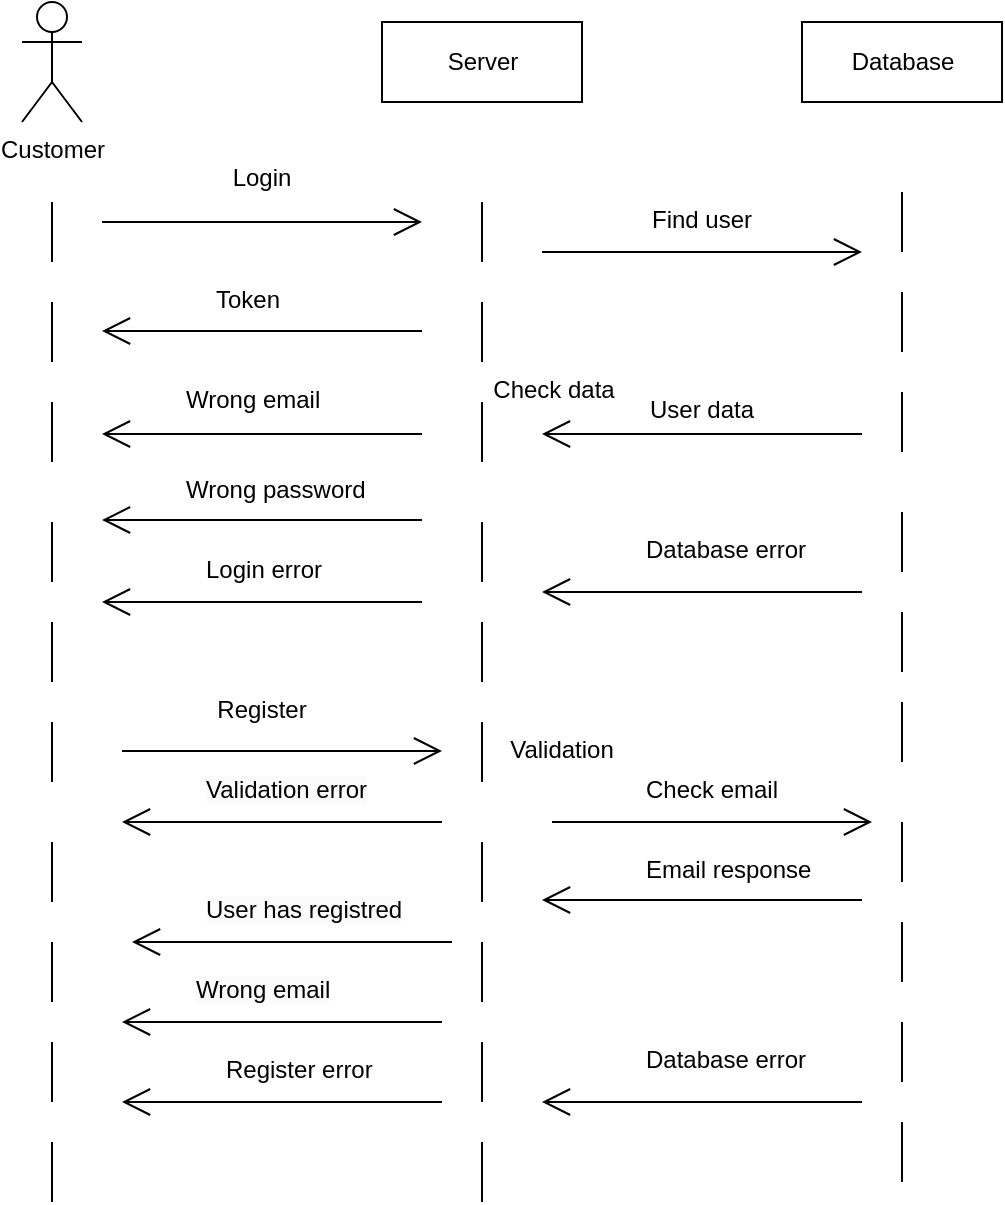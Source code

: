 <mxfile version="20.8.20" type="device"><diagram name="Страница 1" id="WZVLv6Zovi1Ag5fTX--n"><mxGraphModel dx="1050" dy="573" grid="1" gridSize="10" guides="1" tooltips="1" connect="1" arrows="1" fold="1" page="1" pageScale="1" pageWidth="827" pageHeight="1169" math="0" shadow="0"><root><mxCell id="0"/><mxCell id="1" parent="0"/><mxCell id="y9LnyrPWMaqOREqAxr18-1" value="Customer&lt;br&gt;" style="shape=umlActor;verticalLabelPosition=bottom;verticalAlign=top;html=1;outlineConnect=0;" vertex="1" parent="1"><mxGeometry x="90" y="60" width="30" height="60" as="geometry"/></mxCell><mxCell id="y9LnyrPWMaqOREqAxr18-4" value="Server" style="html=1;" vertex="1" parent="1"><mxGeometry x="270" y="70" width="100" height="40" as="geometry"/></mxCell><mxCell id="y9LnyrPWMaqOREqAxr18-6" value="" style="line;strokeWidth=1;fillColor=none;align=left;verticalAlign=middle;spacingTop=-1;spacingLeft=3;spacingRight=3;rotatable=0;labelPosition=right;points=[];portConstraint=eastwest;strokeColor=inherit;direction=south;" vertex="1" parent="1"><mxGeometry x="101" y="160" width="8" height="30" as="geometry"/></mxCell><mxCell id="y9LnyrPWMaqOREqAxr18-7" value="" style="line;strokeWidth=1;fillColor=none;align=left;verticalAlign=middle;spacingTop=-1;spacingLeft=3;spacingRight=3;rotatable=0;labelPosition=right;points=[];portConstraint=eastwest;strokeColor=inherit;direction=south;" vertex="1" parent="1"><mxGeometry x="101" y="210" width="8" height="30" as="geometry"/></mxCell><mxCell id="y9LnyrPWMaqOREqAxr18-8" value="" style="line;strokeWidth=1;fillColor=none;align=left;verticalAlign=middle;spacingTop=-1;spacingLeft=3;spacingRight=3;rotatable=0;labelPosition=right;points=[];portConstraint=eastwest;strokeColor=inherit;direction=south;" vertex="1" parent="1"><mxGeometry x="101" y="260" width="8" height="30" as="geometry"/></mxCell><mxCell id="y9LnyrPWMaqOREqAxr18-9" value="" style="line;strokeWidth=1;fillColor=none;align=left;verticalAlign=middle;spacingTop=-1;spacingLeft=3;spacingRight=3;rotatable=0;labelPosition=right;points=[];portConstraint=eastwest;strokeColor=inherit;direction=south;" vertex="1" parent="1"><mxGeometry x="101" y="320" width="8" height="30" as="geometry"/></mxCell><mxCell id="y9LnyrPWMaqOREqAxr18-10" value="" style="line;strokeWidth=1;fillColor=none;align=left;verticalAlign=middle;spacingTop=-1;spacingLeft=3;spacingRight=3;rotatable=0;labelPosition=right;points=[];portConstraint=eastwest;strokeColor=inherit;direction=south;" vertex="1" parent="1"><mxGeometry x="101" y="370" width="8" height="30" as="geometry"/></mxCell><mxCell id="y9LnyrPWMaqOREqAxr18-11" value="" style="line;strokeWidth=1;fillColor=none;align=left;verticalAlign=middle;spacingTop=-1;spacingLeft=3;spacingRight=3;rotatable=0;labelPosition=right;points=[];portConstraint=eastwest;strokeColor=inherit;direction=south;" vertex="1" parent="1"><mxGeometry x="316" y="160" width="8" height="30" as="geometry"/></mxCell><mxCell id="y9LnyrPWMaqOREqAxr18-12" value="" style="line;strokeWidth=1;fillColor=none;align=left;verticalAlign=middle;spacingTop=-1;spacingLeft=3;spacingRight=3;rotatable=0;labelPosition=right;points=[];portConstraint=eastwest;strokeColor=inherit;direction=south;" vertex="1" parent="1"><mxGeometry x="316" y="210" width="8" height="30" as="geometry"/></mxCell><mxCell id="y9LnyrPWMaqOREqAxr18-13" value="" style="line;strokeWidth=1;fillColor=none;align=left;verticalAlign=middle;spacingTop=-1;spacingLeft=3;spacingRight=3;rotatable=0;labelPosition=right;points=[];portConstraint=eastwest;strokeColor=inherit;direction=south;" vertex="1" parent="1"><mxGeometry x="316" y="260" width="8" height="30" as="geometry"/></mxCell><mxCell id="y9LnyrPWMaqOREqAxr18-14" value="" style="line;strokeWidth=1;fillColor=none;align=left;verticalAlign=middle;spacingTop=-1;spacingLeft=3;spacingRight=3;rotatable=0;labelPosition=right;points=[];portConstraint=eastwest;strokeColor=inherit;direction=south;" vertex="1" parent="1"><mxGeometry x="316" y="320" width="8" height="30" as="geometry"/></mxCell><mxCell id="y9LnyrPWMaqOREqAxr18-15" value="" style="line;strokeWidth=1;fillColor=none;align=left;verticalAlign=middle;spacingTop=-1;spacingLeft=3;spacingRight=3;rotatable=0;labelPosition=right;points=[];portConstraint=eastwest;strokeColor=inherit;direction=south;" vertex="1" parent="1"><mxGeometry x="316" y="370" width="8" height="30" as="geometry"/></mxCell><mxCell id="y9LnyrPWMaqOREqAxr18-19" value="" style="endArrow=open;endFill=1;endSize=12;html=1;rounded=0;" edge="1" parent="1"><mxGeometry width="160" relative="1" as="geometry"><mxPoint x="130" y="170" as="sourcePoint"/><mxPoint x="290" y="170" as="targetPoint"/></mxGeometry></mxCell><mxCell id="y9LnyrPWMaqOREqAxr18-22" value="Login" style="text;align=center;fontStyle=0;verticalAlign=middle;spacingLeft=3;spacingRight=3;strokeColor=none;rotatable=0;points=[[0,0.5],[1,0.5]];portConstraint=eastwest;" vertex="1" parent="1"><mxGeometry x="170" y="134" width="80" height="26" as="geometry"/></mxCell><mxCell id="y9LnyrPWMaqOREqAxr18-23" value="Database" style="html=1;" vertex="1" parent="1"><mxGeometry x="480" y="70" width="100" height="40" as="geometry"/></mxCell><mxCell id="y9LnyrPWMaqOREqAxr18-24" value="" style="line;strokeWidth=1;fillColor=none;align=left;verticalAlign=middle;spacingTop=-1;spacingLeft=3;spacingRight=3;rotatable=0;labelPosition=right;points=[];portConstraint=eastwest;strokeColor=inherit;direction=south;" vertex="1" parent="1"><mxGeometry x="526" y="155" width="8" height="30" as="geometry"/></mxCell><mxCell id="y9LnyrPWMaqOREqAxr18-25" value="" style="line;strokeWidth=1;fillColor=none;align=left;verticalAlign=middle;spacingTop=-1;spacingLeft=3;spacingRight=3;rotatable=0;labelPosition=right;points=[];portConstraint=eastwest;strokeColor=inherit;direction=south;" vertex="1" parent="1"><mxGeometry x="526" y="205" width="8" height="30" as="geometry"/></mxCell><mxCell id="y9LnyrPWMaqOREqAxr18-26" value="" style="line;strokeWidth=1;fillColor=none;align=left;verticalAlign=middle;spacingTop=-1;spacingLeft=3;spacingRight=3;rotatable=0;labelPosition=right;points=[];portConstraint=eastwest;strokeColor=inherit;direction=south;" vertex="1" parent="1"><mxGeometry x="526" y="255" width="8" height="30" as="geometry"/></mxCell><mxCell id="y9LnyrPWMaqOREqAxr18-27" value="" style="line;strokeWidth=1;fillColor=none;align=left;verticalAlign=middle;spacingTop=-1;spacingLeft=3;spacingRight=3;rotatable=0;labelPosition=right;points=[];portConstraint=eastwest;strokeColor=inherit;direction=south;" vertex="1" parent="1"><mxGeometry x="526" y="315" width="8" height="30" as="geometry"/></mxCell><mxCell id="y9LnyrPWMaqOREqAxr18-28" value="" style="line;strokeWidth=1;fillColor=none;align=left;verticalAlign=middle;spacingTop=-1;spacingLeft=3;spacingRight=3;rotatable=0;labelPosition=right;points=[];portConstraint=eastwest;strokeColor=inherit;direction=south;" vertex="1" parent="1"><mxGeometry x="526" y="365" width="8" height="30" as="geometry"/></mxCell><mxCell id="y9LnyrPWMaqOREqAxr18-29" value="" style="endArrow=open;endFill=1;endSize=12;html=1;rounded=0;" edge="1" parent="1"><mxGeometry width="160" relative="1" as="geometry"><mxPoint x="350" y="185" as="sourcePoint"/><mxPoint x="510" y="185" as="targetPoint"/></mxGeometry></mxCell><mxCell id="y9LnyrPWMaqOREqAxr18-30" value="Find user" style="text;align=center;fontStyle=0;verticalAlign=middle;spacingLeft=3;spacingRight=3;strokeColor=none;rotatable=0;points=[[0,0.5],[1,0.5]];portConstraint=eastwest;" vertex="1" parent="1"><mxGeometry x="390" y="155" width="80" height="26" as="geometry"/></mxCell><mxCell id="y9LnyrPWMaqOREqAxr18-31" value="" style="endArrow=open;endFill=1;endSize=12;html=1;rounded=0;" edge="1" parent="1"><mxGeometry width="160" relative="1" as="geometry"><mxPoint x="510" y="276" as="sourcePoint"/><mxPoint x="350" y="276" as="targetPoint"/></mxGeometry></mxCell><mxCell id="y9LnyrPWMaqOREqAxr18-32" value="User data" style="text;align=center;fontStyle=0;verticalAlign=middle;spacingLeft=3;spacingRight=3;strokeColor=none;rotatable=0;points=[[0,0.5],[1,0.5]];portConstraint=eastwest;" vertex="1" parent="1"><mxGeometry x="390" y="250" width="80" height="26" as="geometry"/></mxCell><mxCell id="y9LnyrPWMaqOREqAxr18-33" value="" style="endArrow=open;endFill=1;endSize=12;html=1;rounded=0;" edge="1" parent="1"><mxGeometry width="160" relative="1" as="geometry"><mxPoint x="290" y="224.5" as="sourcePoint"/><mxPoint x="130" y="224.5" as="targetPoint"/></mxGeometry></mxCell><mxCell id="y9LnyrPWMaqOREqAxr18-34" value="&lt;div style=&quot;text-align: center;&quot;&gt;&lt;span style=&quot;background-color: initial;&quot;&gt;Token&lt;/span&gt;&lt;/div&gt;" style="text;whiteSpace=wrap;html=1;" vertex="1" parent="1"><mxGeometry x="185" y="195" width="90" height="40" as="geometry"/></mxCell><mxCell id="y9LnyrPWMaqOREqAxr18-35" value="" style="endArrow=open;endFill=1;endSize=12;html=1;rounded=0;" edge="1" parent="1"><mxGeometry width="160" relative="1" as="geometry"><mxPoint x="290" y="276" as="sourcePoint"/><mxPoint x="130" y="276" as="targetPoint"/></mxGeometry></mxCell><mxCell id="y9LnyrPWMaqOREqAxr18-36" value="&lt;div style=&quot;text-align: center;&quot;&gt;Wrong email&lt;/div&gt;" style="text;whiteSpace=wrap;html=1;" vertex="1" parent="1"><mxGeometry x="170" y="245" width="90" height="40" as="geometry"/></mxCell><mxCell id="y9LnyrPWMaqOREqAxr18-38" value="" style="endArrow=open;endFill=1;endSize=12;html=1;rounded=0;" edge="1" parent="1"><mxGeometry width="160" relative="1" as="geometry"><mxPoint x="290" y="319" as="sourcePoint"/><mxPoint x="130" y="319" as="targetPoint"/></mxGeometry></mxCell><mxCell id="y9LnyrPWMaqOREqAxr18-39" value="&lt;div style=&quot;text-align: center;&quot;&gt;Wrong password&lt;/div&gt;" style="text;whiteSpace=wrap;html=1;" vertex="1" parent="1"><mxGeometry x="170" y="290" width="100" height="40" as="geometry"/></mxCell><mxCell id="y9LnyrPWMaqOREqAxr18-40" value="" style="endArrow=open;endFill=1;endSize=12;html=1;rounded=0;" edge="1" parent="1"><mxGeometry width="160" relative="1" as="geometry"><mxPoint x="290" y="360" as="sourcePoint"/><mxPoint x="130" y="360" as="targetPoint"/></mxGeometry></mxCell><mxCell id="y9LnyrPWMaqOREqAxr18-41" value="&lt;div style=&quot;text-align: center;&quot;&gt;Login error&lt;/div&gt;" style="text;whiteSpace=wrap;html=1;" vertex="1" parent="1"><mxGeometry x="180" y="330" width="100" height="40" as="geometry"/></mxCell><mxCell id="y9LnyrPWMaqOREqAxr18-42" value="Check data" style="text;align=center;fontStyle=0;verticalAlign=middle;spacingLeft=3;spacingRight=3;strokeColor=none;rotatable=0;points=[[0,0.5],[1,0.5]];portConstraint=eastwest;" vertex="1" parent="1"><mxGeometry x="316" y="240" width="80" height="26" as="geometry"/></mxCell><mxCell id="y9LnyrPWMaqOREqAxr18-43" value="" style="endArrow=open;endFill=1;endSize=12;html=1;rounded=0;" edge="1" parent="1"><mxGeometry width="160" relative="1" as="geometry"><mxPoint x="510" y="355" as="sourcePoint"/><mxPoint x="350" y="355" as="targetPoint"/></mxGeometry></mxCell><mxCell id="y9LnyrPWMaqOREqAxr18-44" value="&lt;div style=&quot;text-align: center;&quot;&gt;Database error&lt;/div&gt;" style="text;whiteSpace=wrap;html=1;" vertex="1" parent="1"><mxGeometry x="400" y="320" width="100" height="40" as="geometry"/></mxCell><mxCell id="y9LnyrPWMaqOREqAxr18-47" value="" style="line;strokeWidth=1;fillColor=none;align=left;verticalAlign=middle;spacingTop=-1;spacingLeft=3;spacingRight=3;rotatable=0;labelPosition=right;points=[];portConstraint=eastwest;strokeColor=inherit;direction=south;" vertex="1" parent="1"><mxGeometry x="101" y="420" width="8" height="30" as="geometry"/></mxCell><mxCell id="y9LnyrPWMaqOREqAxr18-48" value="" style="line;strokeWidth=1;fillColor=none;align=left;verticalAlign=middle;spacingTop=-1;spacingLeft=3;spacingRight=3;rotatable=0;labelPosition=right;points=[];portConstraint=eastwest;strokeColor=inherit;direction=south;" vertex="1" parent="1"><mxGeometry x="101" y="480" width="8" height="30" as="geometry"/></mxCell><mxCell id="y9LnyrPWMaqOREqAxr18-49" value="" style="line;strokeWidth=1;fillColor=none;align=left;verticalAlign=middle;spacingTop=-1;spacingLeft=3;spacingRight=3;rotatable=0;labelPosition=right;points=[];portConstraint=eastwest;strokeColor=inherit;direction=south;" vertex="1" parent="1"><mxGeometry x="101" y="530" width="8" height="30" as="geometry"/></mxCell><mxCell id="y9LnyrPWMaqOREqAxr18-50" value="" style="line;strokeWidth=1;fillColor=none;align=left;verticalAlign=middle;spacingTop=-1;spacingLeft=3;spacingRight=3;rotatable=0;labelPosition=right;points=[];portConstraint=eastwest;strokeColor=inherit;direction=south;" vertex="1" parent="1"><mxGeometry x="316" y="420" width="8" height="30" as="geometry"/></mxCell><mxCell id="y9LnyrPWMaqOREqAxr18-51" value="" style="line;strokeWidth=1;fillColor=none;align=left;verticalAlign=middle;spacingTop=-1;spacingLeft=3;spacingRight=3;rotatable=0;labelPosition=right;points=[];portConstraint=eastwest;strokeColor=inherit;direction=south;" vertex="1" parent="1"><mxGeometry x="316" y="480" width="8" height="30" as="geometry"/></mxCell><mxCell id="y9LnyrPWMaqOREqAxr18-52" value="" style="line;strokeWidth=1;fillColor=none;align=left;verticalAlign=middle;spacingTop=-1;spacingLeft=3;spacingRight=3;rotatable=0;labelPosition=right;points=[];portConstraint=eastwest;strokeColor=inherit;direction=south;" vertex="1" parent="1"><mxGeometry x="316" y="530" width="8" height="30" as="geometry"/></mxCell><mxCell id="y9LnyrPWMaqOREqAxr18-53" value="" style="line;strokeWidth=1;fillColor=none;align=left;verticalAlign=middle;spacingTop=-1;spacingLeft=3;spacingRight=3;rotatable=0;labelPosition=right;points=[];portConstraint=eastwest;strokeColor=inherit;direction=south;" vertex="1" parent="1"><mxGeometry x="526" y="410" width="8" height="30" as="geometry"/></mxCell><mxCell id="y9LnyrPWMaqOREqAxr18-54" value="" style="line;strokeWidth=1;fillColor=none;align=left;verticalAlign=middle;spacingTop=-1;spacingLeft=3;spacingRight=3;rotatable=0;labelPosition=right;points=[];portConstraint=eastwest;strokeColor=inherit;direction=south;" vertex="1" parent="1"><mxGeometry x="526" y="470" width="8" height="30" as="geometry"/></mxCell><mxCell id="y9LnyrPWMaqOREqAxr18-55" value="" style="line;strokeWidth=1;fillColor=none;align=left;verticalAlign=middle;spacingTop=-1;spacingLeft=3;spacingRight=3;rotatable=0;labelPosition=right;points=[];portConstraint=eastwest;strokeColor=inherit;direction=south;" vertex="1" parent="1"><mxGeometry x="526" y="520" width="8" height="30" as="geometry"/></mxCell><mxCell id="y9LnyrPWMaqOREqAxr18-56" value="" style="endArrow=open;endFill=1;endSize=12;html=1;rounded=0;" edge="1" parent="1"><mxGeometry width="160" relative="1" as="geometry"><mxPoint x="140" y="434.5" as="sourcePoint"/><mxPoint x="300" y="434.5" as="targetPoint"/></mxGeometry></mxCell><mxCell id="y9LnyrPWMaqOREqAxr18-57" value="Register" style="text;align=center;fontStyle=0;verticalAlign=middle;spacingLeft=3;spacingRight=3;strokeColor=none;rotatable=0;points=[[0,0.5],[1,0.5]];portConstraint=eastwest;" vertex="1" parent="1"><mxGeometry x="170" y="400" width="80" height="26" as="geometry"/></mxCell><mxCell id="y9LnyrPWMaqOREqAxr18-58" value="" style="endArrow=open;endFill=1;endSize=12;html=1;rounded=0;" edge="1" parent="1"><mxGeometry width="160" relative="1" as="geometry"><mxPoint x="355" y="470" as="sourcePoint"/><mxPoint x="515" y="470" as="targetPoint"/></mxGeometry></mxCell><mxCell id="y9LnyrPWMaqOREqAxr18-59" value="Check email" style="text;align=center;fontStyle=0;verticalAlign=middle;spacingLeft=3;spacingRight=3;strokeColor=none;rotatable=0;points=[[0,0.5],[1,0.5]];portConstraint=eastwest;" vertex="1" parent="1"><mxGeometry x="390" y="440" width="90" height="26" as="geometry"/></mxCell><mxCell id="y9LnyrPWMaqOREqAxr18-60" value="Validation" style="text;align=center;fontStyle=0;verticalAlign=middle;spacingLeft=3;spacingRight=3;strokeColor=none;rotatable=0;points=[[0,0.5],[1,0.5]];portConstraint=eastwest;" vertex="1" parent="1"><mxGeometry x="320" y="420" width="80" height="26" as="geometry"/></mxCell><mxCell id="y9LnyrPWMaqOREqAxr18-61" value="" style="endArrow=open;endFill=1;endSize=12;html=1;rounded=0;" edge="1" parent="1"><mxGeometry width="160" relative="1" as="geometry"><mxPoint x="300" y="470" as="sourcePoint"/><mxPoint x="140" y="470" as="targetPoint"/></mxGeometry></mxCell><mxCell id="y9LnyrPWMaqOREqAxr18-62" value="&lt;span style=&quot;color: rgb(0, 0, 0); font-family: Helvetica; font-size: 12px; font-style: normal; font-variant-ligatures: normal; font-variant-caps: normal; font-weight: 400; letter-spacing: normal; orphans: 2; text-align: center; text-indent: 0px; text-transform: none; widows: 2; word-spacing: 0px; -webkit-text-stroke-width: 0px; background-color: rgb(251, 251, 251); text-decoration-thickness: initial; text-decoration-style: initial; text-decoration-color: initial; float: none; display: inline !important;&quot;&gt;Validation error&lt;/span&gt;" style="text;whiteSpace=wrap;html=1;" vertex="1" parent="1"><mxGeometry x="180" y="440" width="90" height="40" as="geometry"/></mxCell><mxCell id="y9LnyrPWMaqOREqAxr18-63" value="" style="endArrow=open;endFill=1;endSize=12;html=1;rounded=0;" edge="1" parent="1"><mxGeometry width="160" relative="1" as="geometry"><mxPoint x="510" y="509" as="sourcePoint"/><mxPoint x="350" y="509" as="targetPoint"/></mxGeometry></mxCell><mxCell id="y9LnyrPWMaqOREqAxr18-64" value="&lt;div style=&quot;text-align: center;&quot;&gt;Email response&lt;/div&gt;" style="text;whiteSpace=wrap;html=1;" vertex="1" parent="1"><mxGeometry x="400" y="480" width="100" height="40" as="geometry"/></mxCell><mxCell id="y9LnyrPWMaqOREqAxr18-65" value="" style="endArrow=open;endFill=1;endSize=12;html=1;rounded=0;" edge="1" parent="1"><mxGeometry width="160" relative="1" as="geometry"><mxPoint x="305" y="530" as="sourcePoint"/><mxPoint x="145" y="530" as="targetPoint"/></mxGeometry></mxCell><mxCell id="y9LnyrPWMaqOREqAxr18-66" value="&lt;span style=&quot;color: rgb(0, 0, 0); font-family: Helvetica; font-size: 12px; font-style: normal; font-variant-ligatures: normal; font-variant-caps: normal; font-weight: 400; letter-spacing: normal; orphans: 2; text-align: center; text-indent: 0px; text-transform: none; widows: 2; word-spacing: 0px; -webkit-text-stroke-width: 0px; background-color: rgb(251, 251, 251); text-decoration-thickness: initial; text-decoration-style: initial; text-decoration-color: initial; float: none; display: inline !important;&quot;&gt;User has registred&lt;/span&gt;" style="text;whiteSpace=wrap;html=1;" vertex="1" parent="1"><mxGeometry x="180" y="500" width="110" height="40" as="geometry"/></mxCell><mxCell id="y9LnyrPWMaqOREqAxr18-71" value="" style="endArrow=open;endFill=1;endSize=12;html=1;rounded=0;" edge="1" parent="1"><mxGeometry width="160" relative="1" as="geometry"><mxPoint x="510" y="610" as="sourcePoint"/><mxPoint x="350" y="610" as="targetPoint"/></mxGeometry></mxCell><mxCell id="y9LnyrPWMaqOREqAxr18-72" value="&lt;div style=&quot;text-align: center;&quot;&gt;Database error&lt;/div&gt;" style="text;whiteSpace=wrap;html=1;" vertex="1" parent="1"><mxGeometry x="400" y="575" width="100" height="40" as="geometry"/></mxCell><mxCell id="y9LnyrPWMaqOREqAxr18-73" value="" style="endArrow=open;endFill=1;endSize=12;html=1;rounded=0;" edge="1" parent="1"><mxGeometry width="160" relative="1" as="geometry"><mxPoint x="300" y="610" as="sourcePoint"/><mxPoint x="140" y="610" as="targetPoint"/></mxGeometry></mxCell><mxCell id="y9LnyrPWMaqOREqAxr18-74" value="&lt;div style=&quot;text-align: center;&quot;&gt;Register error&lt;/div&gt;" style="text;whiteSpace=wrap;html=1;" vertex="1" parent="1"><mxGeometry x="190" y="580" width="100" height="40" as="geometry"/></mxCell><mxCell id="y9LnyrPWMaqOREqAxr18-75" value="" style="line;strokeWidth=1;fillColor=none;align=left;verticalAlign=middle;spacingTop=-1;spacingLeft=3;spacingRight=3;rotatable=0;labelPosition=right;points=[];portConstraint=eastwest;strokeColor=inherit;direction=south;" vertex="1" parent="1"><mxGeometry x="101" y="580" width="8" height="30" as="geometry"/></mxCell><mxCell id="y9LnyrPWMaqOREqAxr18-76" value="" style="line;strokeWidth=1;fillColor=none;align=left;verticalAlign=middle;spacingTop=-1;spacingLeft=3;spacingRight=3;rotatable=0;labelPosition=right;points=[];portConstraint=eastwest;strokeColor=inherit;direction=south;" vertex="1" parent="1"><mxGeometry x="101" y="630" width="8" height="30" as="geometry"/></mxCell><mxCell id="y9LnyrPWMaqOREqAxr18-77" value="" style="line;strokeWidth=1;fillColor=none;align=left;verticalAlign=middle;spacingTop=-1;spacingLeft=3;spacingRight=3;rotatable=0;labelPosition=right;points=[];portConstraint=eastwest;strokeColor=inherit;direction=south;" vertex="1" parent="1"><mxGeometry x="316" y="580" width="8" height="30" as="geometry"/></mxCell><mxCell id="y9LnyrPWMaqOREqAxr18-78" value="" style="line;strokeWidth=1;fillColor=none;align=left;verticalAlign=middle;spacingTop=-1;spacingLeft=3;spacingRight=3;rotatable=0;labelPosition=right;points=[];portConstraint=eastwest;strokeColor=inherit;direction=south;" vertex="1" parent="1"><mxGeometry x="316" y="630" width="8" height="30" as="geometry"/></mxCell><mxCell id="y9LnyrPWMaqOREqAxr18-79" value="" style="line;strokeWidth=1;fillColor=none;align=left;verticalAlign=middle;spacingTop=-1;spacingLeft=3;spacingRight=3;rotatable=0;labelPosition=right;points=[];portConstraint=eastwest;strokeColor=inherit;direction=south;" vertex="1" parent="1"><mxGeometry x="526" y="570" width="8" height="30" as="geometry"/></mxCell><mxCell id="y9LnyrPWMaqOREqAxr18-80" value="" style="line;strokeWidth=1;fillColor=none;align=left;verticalAlign=middle;spacingTop=-1;spacingLeft=3;spacingRight=3;rotatable=0;labelPosition=right;points=[];portConstraint=eastwest;strokeColor=inherit;direction=south;" vertex="1" parent="1"><mxGeometry x="526" y="620" width="8" height="30" as="geometry"/></mxCell><mxCell id="y9LnyrPWMaqOREqAxr18-81" value="" style="endArrow=open;endFill=1;endSize=12;html=1;rounded=0;" edge="1" parent="1"><mxGeometry width="160" relative="1" as="geometry"><mxPoint x="300" y="570" as="sourcePoint"/><mxPoint x="140" y="570" as="targetPoint"/></mxGeometry></mxCell><mxCell id="y9LnyrPWMaqOREqAxr18-82" value="&lt;span style=&quot;color: rgb(0, 0, 0); font-family: Helvetica; font-size: 12px; font-style: normal; font-variant-ligatures: normal; font-variant-caps: normal; font-weight: 400; letter-spacing: normal; orphans: 2; text-align: center; text-indent: 0px; text-transform: none; widows: 2; word-spacing: 0px; -webkit-text-stroke-width: 0px; background-color: rgb(251, 251, 251); text-decoration-thickness: initial; text-decoration-style: initial; text-decoration-color: initial; float: none; display: inline !important;&quot;&gt;Wrong email&lt;/span&gt;" style="text;whiteSpace=wrap;html=1;" vertex="1" parent="1"><mxGeometry x="175" y="540" width="110" height="40" as="geometry"/></mxCell></root></mxGraphModel></diagram></mxfile>